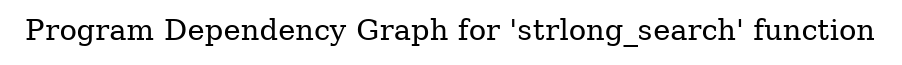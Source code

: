 digraph "Program Dependency Graph for 'strlong_search' function" {
	label="Program Dependency Graph for 'strlong_search' function";

}

